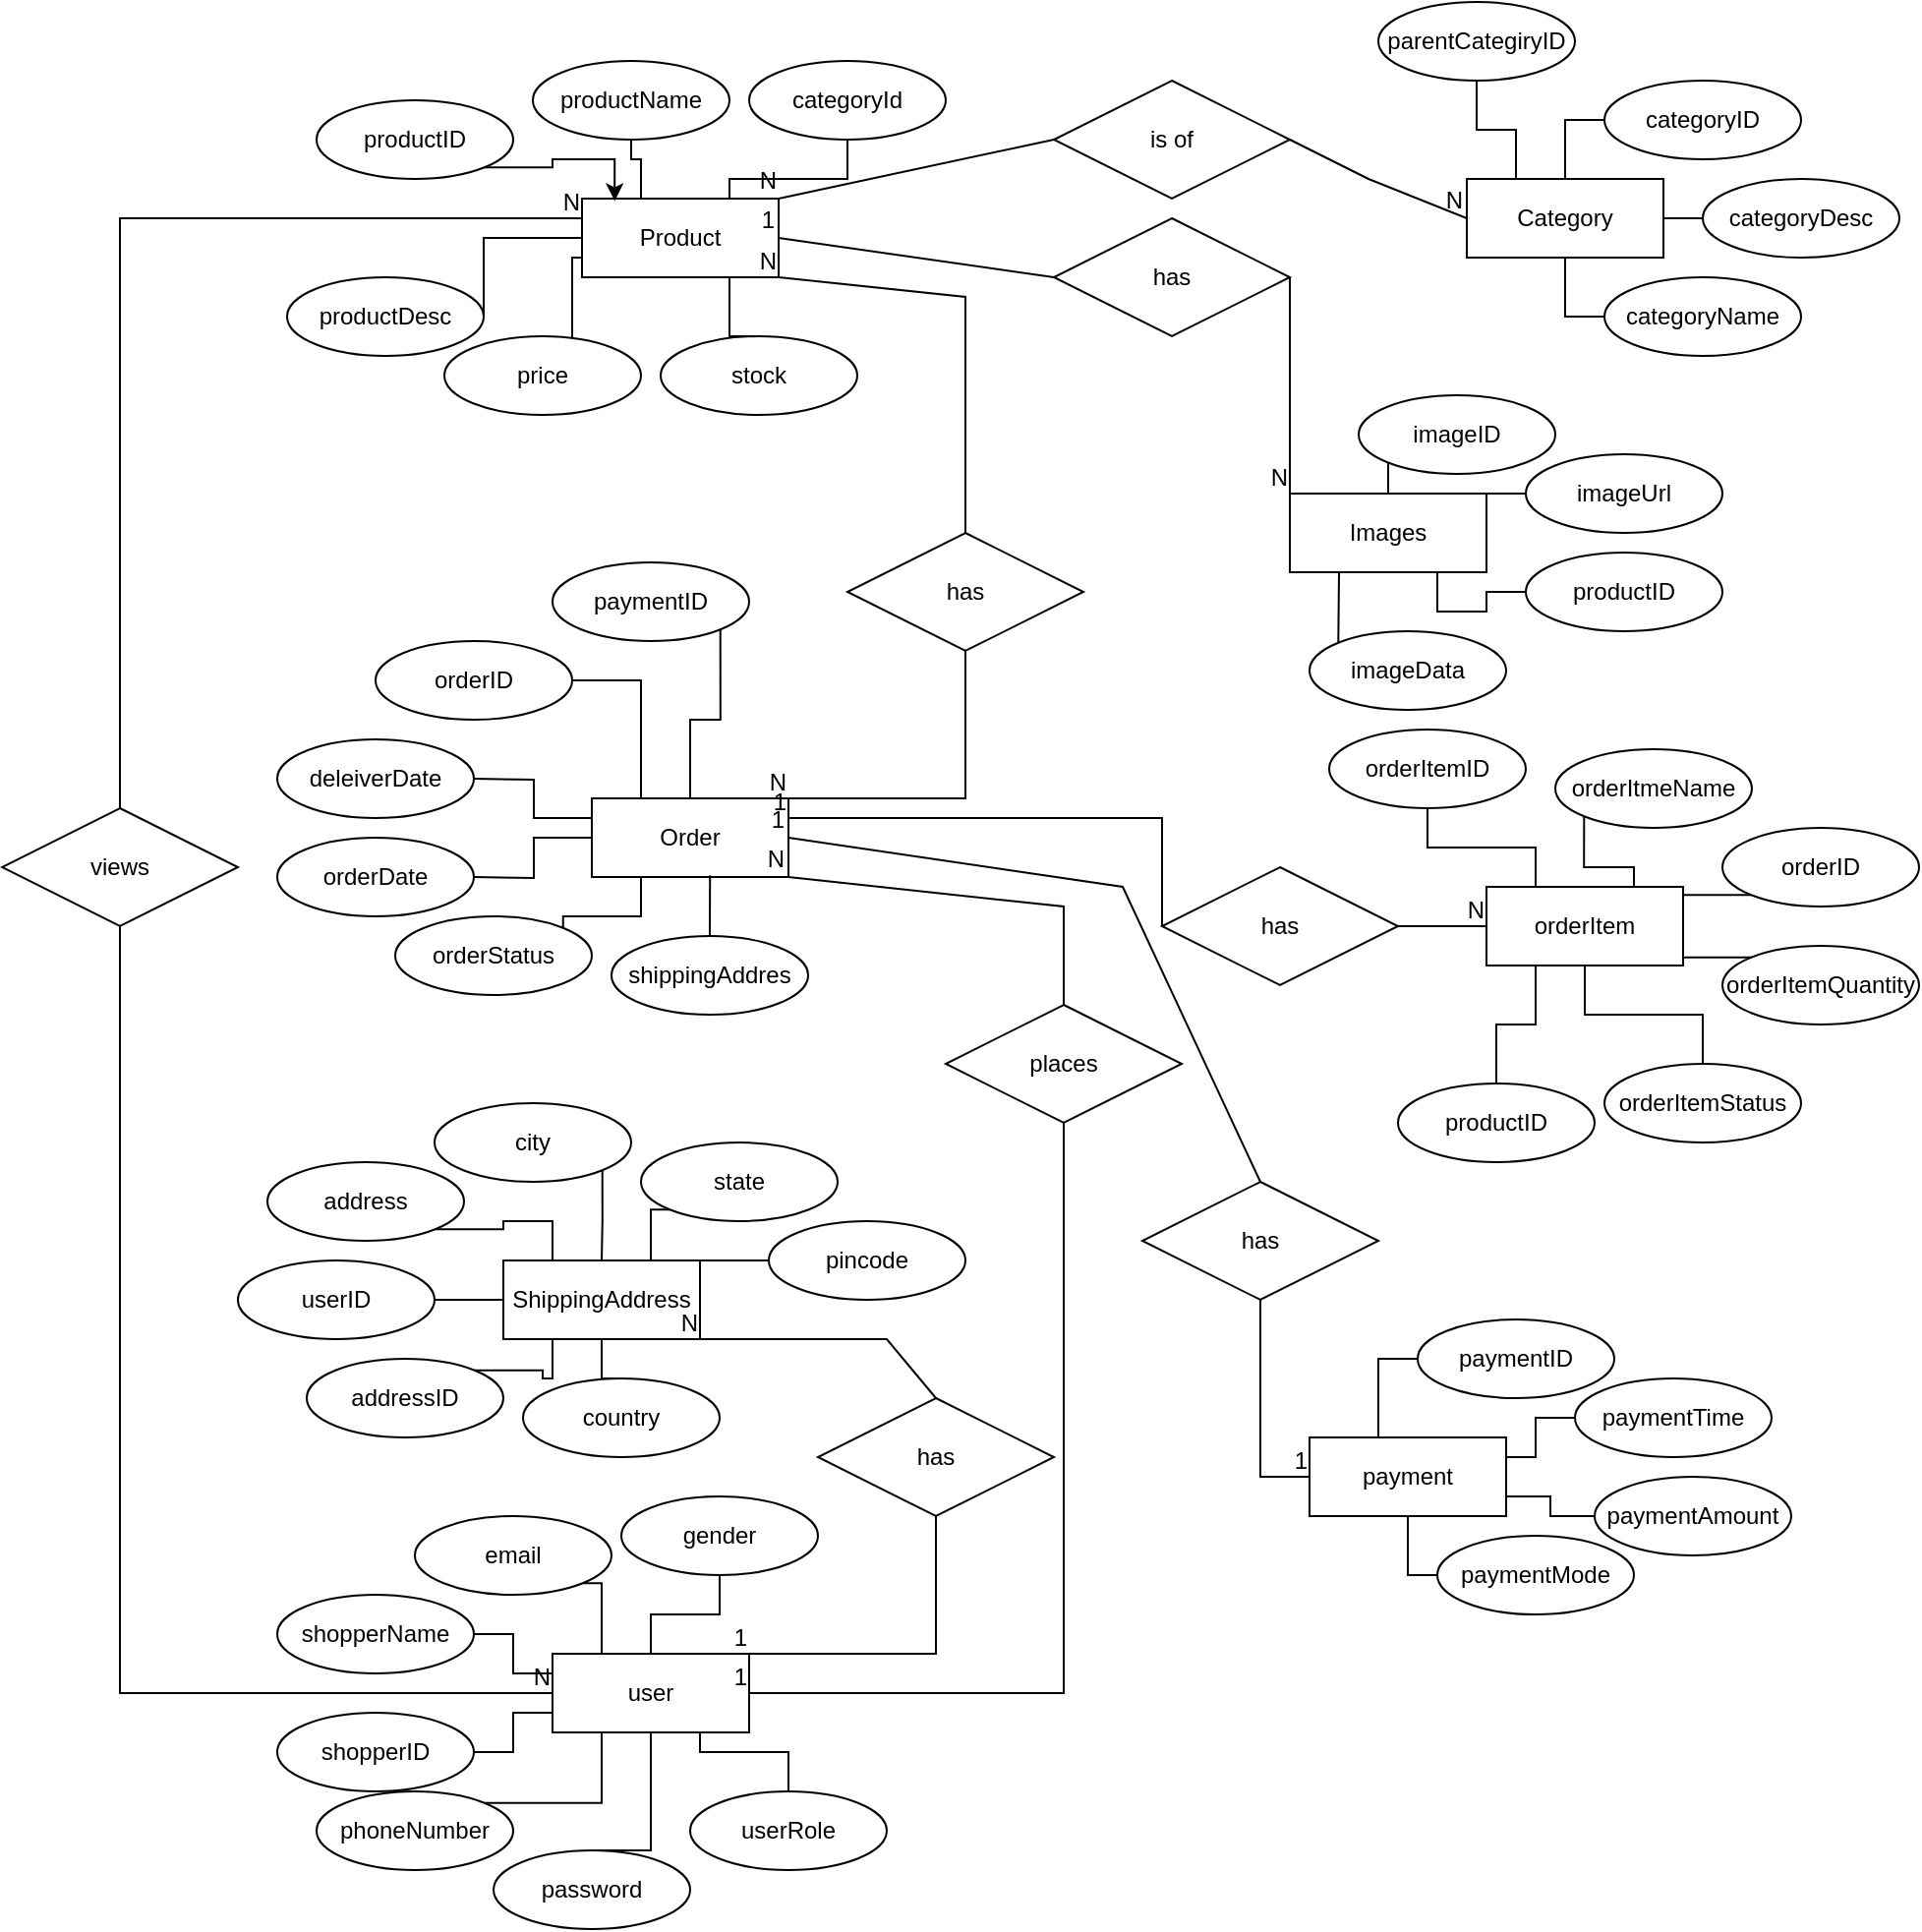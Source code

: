 <mxfile version="26.1.2">
  <diagram name="Page-1" id="RMpTuGC166T-98APkbjS">
    <mxGraphModel dx="2357" dy="873" grid="1" gridSize="10" guides="1" tooltips="1" connect="1" arrows="1" fold="1" page="1" pageScale="1" pageWidth="850" pageHeight="1100" math="0" shadow="0">
      <root>
        <mxCell id="0" />
        <mxCell id="1" parent="0" />
        <mxCell id="BLw7UrRm_ujUXIKyPQ4O-177" style="edgeStyle=orthogonalEdgeStyle;rounded=0;orthogonalLoop=1;jettySize=auto;html=1;exitX=1;exitY=0.5;exitDx=0;exitDy=0;entryX=0;entryY=0.25;entryDx=0;entryDy=0;endArrow=none;startFill=0;" parent="1" source="BLw7UrRm_ujUXIKyPQ4O-81" target="BLw7UrRm_ujUXIKyPQ4O-125" edge="1">
          <mxGeometry relative="1" as="geometry" />
        </mxCell>
        <mxCell id="BLw7UrRm_ujUXIKyPQ4O-81" value="shopperName" style="ellipse;whiteSpace=wrap;html=1;align=center;flipH=1;" parent="1" vertex="1">
          <mxGeometry x="10" y="850" width="100" height="40" as="geometry" />
        </mxCell>
        <mxCell id="BLw7UrRm_ujUXIKyPQ4O-12" value="Product" style="whiteSpace=wrap;html=1;align=center;" parent="1" vertex="1">
          <mxGeometry x="165" y="140" width="100" height="40" as="geometry" />
        </mxCell>
        <mxCell id="BLw7UrRm_ujUXIKyPQ4O-13" value="productID" style="ellipse;whiteSpace=wrap;html=1;align=center;" parent="1" vertex="1">
          <mxGeometry x="30" y="90" width="100" height="40" as="geometry" />
        </mxCell>
        <mxCell id="BLw7UrRm_ujUXIKyPQ4O-16" style="edgeStyle=orthogonalEdgeStyle;rounded=0;orthogonalLoop=1;jettySize=auto;html=1;exitX=0.5;exitY=1;exitDx=0;exitDy=0;entryX=0.5;entryY=0;entryDx=0;entryDy=0;startArrow=none;startFill=0;endArrow=none;" parent="1" source="BLw7UrRm_ujUXIKyPQ4O-15" target="BLw7UrRm_ujUXIKyPQ4O-12" edge="1">
          <mxGeometry relative="1" as="geometry">
            <Array as="points">
              <mxPoint x="195" y="120" />
              <mxPoint x="195" y="140" />
            </Array>
          </mxGeometry>
        </mxCell>
        <mxCell id="BLw7UrRm_ujUXIKyPQ4O-15" value="productName" style="ellipse;whiteSpace=wrap;html=1;align=center;" parent="1" vertex="1">
          <mxGeometry x="140" y="70" width="100" height="40" as="geometry" />
        </mxCell>
        <mxCell id="BLw7UrRm_ujUXIKyPQ4O-33" style="edgeStyle=orthogonalEdgeStyle;rounded=0;orthogonalLoop=1;jettySize=auto;html=1;exitX=1;exitY=0.5;exitDx=0;exitDy=0;entryX=0;entryY=0.5;entryDx=0;entryDy=0;endArrow=none;startFill=0;" parent="1" source="BLw7UrRm_ujUXIKyPQ4O-17" target="BLw7UrRm_ujUXIKyPQ4O-12" edge="1">
          <mxGeometry relative="1" as="geometry">
            <Array as="points">
              <mxPoint x="115" y="160" />
            </Array>
          </mxGeometry>
        </mxCell>
        <mxCell id="BLw7UrRm_ujUXIKyPQ4O-17" value="productDesc" style="ellipse;whiteSpace=wrap;html=1;align=center;" parent="1" vertex="1">
          <mxGeometry x="15" y="180" width="100" height="40" as="geometry" />
        </mxCell>
        <mxCell id="BLw7UrRm_ujUXIKyPQ4O-64" style="edgeStyle=orthogonalEdgeStyle;rounded=0;orthogonalLoop=1;jettySize=auto;html=1;exitX=0.5;exitY=0;exitDx=0;exitDy=0;entryX=0.75;entryY=1;entryDx=0;entryDy=0;endArrow=none;startFill=0;" parent="1" source="BLw7UrRm_ujUXIKyPQ4O-18" target="BLw7UrRm_ujUXIKyPQ4O-12" edge="1">
          <mxGeometry relative="1" as="geometry">
            <Array as="points">
              <mxPoint x="240" y="210" />
            </Array>
          </mxGeometry>
        </mxCell>
        <mxCell id="BLw7UrRm_ujUXIKyPQ4O-18" value="stock" style="ellipse;whiteSpace=wrap;html=1;align=center;" parent="1" vertex="1">
          <mxGeometry x="205" y="210" width="100" height="40" as="geometry" />
        </mxCell>
        <mxCell id="BLw7UrRm_ujUXIKyPQ4O-23" style="edgeStyle=orthogonalEdgeStyle;rounded=0;orthogonalLoop=1;jettySize=auto;html=1;exitX=1;exitY=0;exitDx=0;exitDy=0;entryX=0;entryY=0.75;entryDx=0;entryDy=0;endArrow=none;startFill=0;" parent="1" source="BLw7UrRm_ujUXIKyPQ4O-19" target="BLw7UrRm_ujUXIKyPQ4O-12" edge="1">
          <mxGeometry relative="1" as="geometry">
            <mxPoint x="160" y="220" as="sourcePoint" />
            <mxPoint x="445" y="180" as="targetPoint" />
            <Array as="points">
              <mxPoint x="160" y="170" />
            </Array>
          </mxGeometry>
        </mxCell>
        <mxCell id="BLw7UrRm_ujUXIKyPQ4O-19" value="price" style="ellipse;whiteSpace=wrap;html=1;align=center;" parent="1" vertex="1">
          <mxGeometry x="95" y="210" width="100" height="40" as="geometry" />
        </mxCell>
        <mxCell id="BLw7UrRm_ujUXIKyPQ4O-65" style="edgeStyle=orthogonalEdgeStyle;rounded=0;orthogonalLoop=1;jettySize=auto;html=1;exitX=0.5;exitY=1;exitDx=0;exitDy=0;entryX=0.75;entryY=0;entryDx=0;entryDy=0;endArrow=none;startFill=0;" parent="1" source="BLw7UrRm_ujUXIKyPQ4O-21" target="BLw7UrRm_ujUXIKyPQ4O-12" edge="1">
          <mxGeometry relative="1" as="geometry" />
        </mxCell>
        <mxCell id="BLw7UrRm_ujUXIKyPQ4O-21" value="categoryId" style="ellipse;whiteSpace=wrap;html=1;align=center;" parent="1" vertex="1">
          <mxGeometry x="250" y="70" width="100" height="40" as="geometry" />
        </mxCell>
        <mxCell id="BLw7UrRm_ujUXIKyPQ4O-67" style="edgeStyle=orthogonalEdgeStyle;rounded=0;orthogonalLoop=1;jettySize=auto;html=1;exitX=0;exitY=0.5;exitDx=0;exitDy=0;entryX=0.5;entryY=0;entryDx=0;entryDy=0;endArrow=none;startFill=0;" parent="1" source="BLw7UrRm_ujUXIKyPQ4O-37" target="BLw7UrRm_ujUXIKyPQ4O-38" edge="1">
          <mxGeometry relative="1" as="geometry" />
        </mxCell>
        <mxCell id="BLw7UrRm_ujUXIKyPQ4O-37" value="categoryID" style="ellipse;whiteSpace=wrap;html=1;align=center;" parent="1" vertex="1">
          <mxGeometry x="685" y="80" width="100" height="40" as="geometry" />
        </mxCell>
        <mxCell id="BLw7UrRm_ujUXIKyPQ4O-38" value="Category" style="whiteSpace=wrap;html=1;align=center;" parent="1" vertex="1">
          <mxGeometry x="615" y="130" width="100" height="40" as="geometry" />
        </mxCell>
        <mxCell id="BLw7UrRm_ujUXIKyPQ4O-68" style="edgeStyle=orthogonalEdgeStyle;rounded=0;orthogonalLoop=1;jettySize=auto;html=1;exitX=0;exitY=0.5;exitDx=0;exitDy=0;entryX=0.5;entryY=1;entryDx=0;entryDy=0;endArrow=none;startFill=0;" parent="1" source="BLw7UrRm_ujUXIKyPQ4O-40" target="BLw7UrRm_ujUXIKyPQ4O-38" edge="1">
          <mxGeometry relative="1" as="geometry" />
        </mxCell>
        <mxCell id="BLw7UrRm_ujUXIKyPQ4O-40" value="categoryName" style="ellipse;whiteSpace=wrap;html=1;align=center;" parent="1" vertex="1">
          <mxGeometry x="685" y="180" width="100" height="40" as="geometry" />
        </mxCell>
        <mxCell id="BLw7UrRm_ujUXIKyPQ4O-45" value="" style="edgeStyle=orthogonalEdgeStyle;rounded=0;orthogonalLoop=1;jettySize=auto;html=1;endArrow=none;startFill=0;startArrow=none;" parent="1" source="BLw7UrRm_ujUXIKyPQ4O-41" target="BLw7UrRm_ujUXIKyPQ4O-38" edge="1">
          <mxGeometry relative="1" as="geometry">
            <Array as="points">
              <mxPoint x="735" y="150" />
              <mxPoint x="735" y="150" />
            </Array>
          </mxGeometry>
        </mxCell>
        <mxCell id="BLw7UrRm_ujUXIKyPQ4O-41" value="categoryDesc" style="ellipse;whiteSpace=wrap;html=1;align=center;" parent="1" vertex="1">
          <mxGeometry x="735" y="130" width="100" height="40" as="geometry" />
        </mxCell>
        <mxCell id="BLw7UrRm_ujUXIKyPQ4O-46" value="Images" style="whiteSpace=wrap;html=1;align=center;" parent="1" vertex="1">
          <mxGeometry x="525" y="290" width="100" height="40" as="geometry" />
        </mxCell>
        <mxCell id="BLw7UrRm_ujUXIKyPQ4O-69" style="edgeStyle=orthogonalEdgeStyle;rounded=0;orthogonalLoop=1;jettySize=auto;html=1;exitX=0;exitY=0.5;exitDx=0;exitDy=0;entryX=0.5;entryY=0;entryDx=0;entryDy=0;endArrow=none;startFill=0;" parent="1" source="BLw7UrRm_ujUXIKyPQ4O-47" target="BLw7UrRm_ujUXIKyPQ4O-46" edge="1">
          <mxGeometry relative="1" as="geometry" />
        </mxCell>
        <mxCell id="BLw7UrRm_ujUXIKyPQ4O-47" value="imageID" style="ellipse;whiteSpace=wrap;html=1;align=center;" parent="1" vertex="1">
          <mxGeometry x="560" y="240" width="100" height="40" as="geometry" />
        </mxCell>
        <mxCell id="BLw7UrRm_ujUXIKyPQ4O-228" style="edgeStyle=orthogonalEdgeStyle;rounded=0;orthogonalLoop=1;jettySize=auto;html=1;exitX=0;exitY=0.5;exitDx=0;exitDy=0;entryX=0.75;entryY=1;entryDx=0;entryDy=0;endArrow=none;startFill=0;" parent="1" source="BLw7UrRm_ujUXIKyPQ4O-48" target="BLw7UrRm_ujUXIKyPQ4O-46" edge="1">
          <mxGeometry relative="1" as="geometry" />
        </mxCell>
        <mxCell id="BLw7UrRm_ujUXIKyPQ4O-48" value="productID" style="ellipse;whiteSpace=wrap;html=1;align=center;" parent="1" vertex="1">
          <mxGeometry x="645" y="320" width="100" height="40" as="geometry" />
        </mxCell>
        <mxCell id="BLw7UrRm_ujUXIKyPQ4O-71" style="edgeStyle=orthogonalEdgeStyle;rounded=0;orthogonalLoop=1;jettySize=auto;html=1;exitX=0;exitY=0.5;exitDx=0;exitDy=0;entryX=1;entryY=0.5;entryDx=0;entryDy=0;endArrow=none;startFill=0;" parent="1" source="BLw7UrRm_ujUXIKyPQ4O-49" target="BLw7UrRm_ujUXIKyPQ4O-46" edge="1">
          <mxGeometry relative="1" as="geometry" />
        </mxCell>
        <mxCell id="BLw7UrRm_ujUXIKyPQ4O-49" value="imageUrl" style="ellipse;whiteSpace=wrap;html=1;align=center;" parent="1" vertex="1">
          <mxGeometry x="645" y="270" width="100" height="40" as="geometry" />
        </mxCell>
        <mxCell id="BLw7UrRm_ujUXIKyPQ4O-50" value="Order" style="whiteSpace=wrap;html=1;align=center;" parent="1" vertex="1">
          <mxGeometry x="170" y="445" width="100" height="40" as="geometry" />
        </mxCell>
        <mxCell id="BLw7UrRm_ujUXIKyPQ4O-216" style="edgeStyle=orthogonalEdgeStyle;rounded=0;orthogonalLoop=1;jettySize=auto;html=1;exitX=1;exitY=0.5;exitDx=0;exitDy=0;entryX=0.25;entryY=0;entryDx=0;entryDy=0;endArrow=none;startFill=0;" parent="1" source="BLw7UrRm_ujUXIKyPQ4O-51" target="BLw7UrRm_ujUXIKyPQ4O-50" edge="1">
          <mxGeometry relative="1" as="geometry" />
        </mxCell>
        <mxCell id="BLw7UrRm_ujUXIKyPQ4O-51" value="orderID" style="ellipse;whiteSpace=wrap;html=1;align=center;" parent="1" vertex="1">
          <mxGeometry x="60" y="365" width="100" height="40" as="geometry" />
        </mxCell>
        <mxCell id="BLw7UrRm_ujUXIKyPQ4O-213" style="edgeStyle=orthogonalEdgeStyle;rounded=0;orthogonalLoop=1;jettySize=auto;html=1;exitX=0.5;exitY=0;exitDx=0;exitDy=0;entryX=0.25;entryY=1;entryDx=0;entryDy=0;endArrow=none;startFill=0;" parent="1" source="BLw7UrRm_ujUXIKyPQ4O-52" target="BLw7UrRm_ujUXIKyPQ4O-189" edge="1">
          <mxGeometry relative="1" as="geometry" />
        </mxCell>
        <mxCell id="BLw7UrRm_ujUXIKyPQ4O-52" value="productID" style="ellipse;whiteSpace=wrap;html=1;align=center;" parent="1" vertex="1">
          <mxGeometry x="580" y="590" width="100" height="40" as="geometry" />
        </mxCell>
        <mxCell id="BLw7UrRm_ujUXIKyPQ4O-62" style="edgeStyle=orthogonalEdgeStyle;rounded=0;orthogonalLoop=1;jettySize=auto;html=1;exitX=1;exitY=0;exitDx=0;exitDy=0;entryX=0.25;entryY=1;entryDx=0;entryDy=0;endArrow=none;startFill=0;" parent="1" source="BLw7UrRm_ujUXIKyPQ4O-53" target="BLw7UrRm_ujUXIKyPQ4O-50" edge="1">
          <mxGeometry relative="1" as="geometry">
            <Array as="points">
              <mxPoint x="155" y="505" />
              <mxPoint x="195" y="505" />
            </Array>
          </mxGeometry>
        </mxCell>
        <mxCell id="BLw7UrRm_ujUXIKyPQ4O-53" value="orderStatus" style="ellipse;whiteSpace=wrap;html=1;align=center;" parent="1" vertex="1">
          <mxGeometry x="70" y="505" width="100" height="40" as="geometry" />
        </mxCell>
        <mxCell id="BLw7UrRm_ujUXIKyPQ4O-60" style="edgeStyle=orthogonalEdgeStyle;rounded=0;orthogonalLoop=1;jettySize=auto;html=1;exitX=1;exitY=0.5;exitDx=0;exitDy=0;entryX=0;entryY=0.5;entryDx=0;entryDy=0;endArrow=none;startFill=0;" parent="1" target="BLw7UrRm_ujUXIKyPQ4O-50" edge="1">
          <mxGeometry relative="1" as="geometry">
            <mxPoint x="110" y="485" as="sourcePoint" />
          </mxGeometry>
        </mxCell>
        <mxCell id="BLw7UrRm_ujUXIKyPQ4O-55" value="orderDate" style="ellipse;whiteSpace=wrap;html=1;align=center;" parent="1" vertex="1">
          <mxGeometry x="10" y="465" width="100" height="40" as="geometry" />
        </mxCell>
        <mxCell id="BLw7UrRm_ujUXIKyPQ4O-59" style="edgeStyle=orthogonalEdgeStyle;rounded=0;orthogonalLoop=1;jettySize=auto;html=1;exitX=1;exitY=0.5;exitDx=0;exitDy=0;entryX=0;entryY=0.25;entryDx=0;entryDy=0;endArrow=none;startFill=0;" parent="1" target="BLw7UrRm_ujUXIKyPQ4O-50" edge="1">
          <mxGeometry relative="1" as="geometry">
            <mxPoint x="110" y="435" as="sourcePoint" />
          </mxGeometry>
        </mxCell>
        <mxCell id="BLw7UrRm_ujUXIKyPQ4O-56" value="deleiverDate" style="ellipse;whiteSpace=wrap;html=1;align=center;" parent="1" vertex="1">
          <mxGeometry x="10" y="415" width="100" height="40" as="geometry" />
        </mxCell>
        <mxCell id="BLw7UrRm_ujUXIKyPQ4O-72" value="ShippingAddress" style="whiteSpace=wrap;html=1;align=center;" parent="1" vertex="1">
          <mxGeometry x="125" y="680" width="100" height="40" as="geometry" />
        </mxCell>
        <mxCell id="BLw7UrRm_ujUXIKyPQ4O-254" style="edgeStyle=orthogonalEdgeStyle;rounded=0;orthogonalLoop=1;jettySize=auto;html=1;exitX=1;exitY=0;exitDx=0;exitDy=0;entryX=0.25;entryY=1;entryDx=0;entryDy=0;endArrow=none;startFill=0;" parent="1" source="BLw7UrRm_ujUXIKyPQ4O-73" target="BLw7UrRm_ujUXIKyPQ4O-72" edge="1">
          <mxGeometry relative="1" as="geometry">
            <Array as="points">
              <mxPoint x="145" y="736" />
              <mxPoint x="145" y="740" />
              <mxPoint x="150" y="740" />
            </Array>
          </mxGeometry>
        </mxCell>
        <mxCell id="BLw7UrRm_ujUXIKyPQ4O-73" value="addressID" style="ellipse;whiteSpace=wrap;html=1;align=center;" parent="1" vertex="1">
          <mxGeometry x="25" y="730" width="100" height="40" as="geometry" />
        </mxCell>
        <mxCell id="BLw7UrRm_ujUXIKyPQ4O-186" style="edgeStyle=orthogonalEdgeStyle;rounded=0;orthogonalLoop=1;jettySize=auto;html=1;exitX=1;exitY=0.5;exitDx=0;exitDy=0;entryX=0;entryY=0.5;entryDx=0;entryDy=0;endArrow=none;startFill=0;" parent="1" source="BLw7UrRm_ujUXIKyPQ4O-74" target="BLw7UrRm_ujUXIKyPQ4O-72" edge="1">
          <mxGeometry relative="1" as="geometry" />
        </mxCell>
        <mxCell id="BLw7UrRm_ujUXIKyPQ4O-74" value="userID" style="ellipse;whiteSpace=wrap;html=1;align=center;" parent="1" vertex="1">
          <mxGeometry x="-10" y="680" width="100" height="40" as="geometry" />
        </mxCell>
        <mxCell id="BLw7UrRm_ujUXIKyPQ4O-253" style="edgeStyle=orthogonalEdgeStyle;rounded=0;orthogonalLoop=1;jettySize=auto;html=1;exitX=1;exitY=1;exitDx=0;exitDy=0;entryX=0.25;entryY=0;entryDx=0;entryDy=0;endArrow=none;startFill=0;" parent="1" source="BLw7UrRm_ujUXIKyPQ4O-76" target="BLw7UrRm_ujUXIKyPQ4O-72" edge="1">
          <mxGeometry relative="1" as="geometry" />
        </mxCell>
        <mxCell id="BLw7UrRm_ujUXIKyPQ4O-76" value="address" style="ellipse;whiteSpace=wrap;html=1;align=center;" parent="1" vertex="1">
          <mxGeometry x="5" y="630" width="100" height="40" as="geometry" />
        </mxCell>
        <mxCell id="BLw7UrRm_ujUXIKyPQ4O-175" style="edgeStyle=orthogonalEdgeStyle;rounded=0;orthogonalLoop=1;jettySize=auto;html=1;exitX=1;exitY=0.5;exitDx=0;exitDy=0;entryX=0;entryY=0.75;entryDx=0;entryDy=0;endArrow=none;startFill=0;" parent="1" source="BLw7UrRm_ujUXIKyPQ4O-80" target="BLw7UrRm_ujUXIKyPQ4O-125" edge="1">
          <mxGeometry relative="1" as="geometry" />
        </mxCell>
        <mxCell id="BLw7UrRm_ujUXIKyPQ4O-80" value="shopperID" style="ellipse;whiteSpace=wrap;html=1;align=center;flipH=1;" parent="1" vertex="1">
          <mxGeometry x="10" y="910" width="100" height="40" as="geometry" />
        </mxCell>
        <mxCell id="BLw7UrRm_ujUXIKyPQ4O-173" style="edgeStyle=orthogonalEdgeStyle;rounded=0;orthogonalLoop=1;jettySize=auto;html=1;exitX=1;exitY=1;exitDx=0;exitDy=0;entryX=0.25;entryY=0;entryDx=0;entryDy=0;endArrow=none;startFill=0;" parent="1" source="BLw7UrRm_ujUXIKyPQ4O-82" target="BLw7UrRm_ujUXIKyPQ4O-125" edge="1">
          <mxGeometry relative="1" as="geometry" />
        </mxCell>
        <mxCell id="BLw7UrRm_ujUXIKyPQ4O-82" value="email" style="ellipse;whiteSpace=wrap;html=1;align=center;flipH=1;" parent="1" vertex="1">
          <mxGeometry x="80" y="810" width="100" height="40" as="geometry" />
        </mxCell>
        <mxCell id="BLw7UrRm_ujUXIKyPQ4O-178" style="edgeStyle=orthogonalEdgeStyle;rounded=0;orthogonalLoop=1;jettySize=auto;html=1;exitX=1;exitY=0;exitDx=0;exitDy=0;entryX=0.25;entryY=1;entryDx=0;entryDy=0;endArrow=none;startFill=0;" parent="1" source="BLw7UrRm_ujUXIKyPQ4O-83" target="BLw7UrRm_ujUXIKyPQ4O-125" edge="1">
          <mxGeometry relative="1" as="geometry" />
        </mxCell>
        <mxCell id="BLw7UrRm_ujUXIKyPQ4O-83" value="phoneNumber" style="ellipse;whiteSpace=wrap;html=1;align=center;flipH=1;" parent="1" vertex="1">
          <mxGeometry x="30" y="950" width="100" height="40" as="geometry" />
        </mxCell>
        <mxCell id="BLw7UrRm_ujUXIKyPQ4O-174" style="edgeStyle=orthogonalEdgeStyle;rounded=0;orthogonalLoop=1;jettySize=auto;html=1;exitX=0.5;exitY=0;exitDx=0;exitDy=0;entryX=0.5;entryY=1;entryDx=0;entryDy=0;endArrow=none;startFill=0;" parent="1" source="BLw7UrRm_ujUXIKyPQ4O-84" target="BLw7UrRm_ujUXIKyPQ4O-125" edge="1">
          <mxGeometry relative="1" as="geometry">
            <Array as="points">
              <mxPoint x="200" y="980" />
            </Array>
          </mxGeometry>
        </mxCell>
        <mxCell id="BLw7UrRm_ujUXIKyPQ4O-84" value="password" style="ellipse;whiteSpace=wrap;html=1;align=center;flipH=1;" parent="1" vertex="1">
          <mxGeometry x="120" y="980" width="100" height="40" as="geometry" />
        </mxCell>
        <mxCell id="BLw7UrRm_ujUXIKyPQ4O-172" style="edgeStyle=orthogonalEdgeStyle;rounded=0;orthogonalLoop=1;jettySize=auto;html=1;exitX=0.5;exitY=1;exitDx=0;exitDy=0;entryX=0.5;entryY=0;entryDx=0;entryDy=0;endArrow=none;startFill=0;" parent="1" source="BLw7UrRm_ujUXIKyPQ4O-85" target="BLw7UrRm_ujUXIKyPQ4O-125" edge="1">
          <mxGeometry relative="1" as="geometry" />
        </mxCell>
        <mxCell id="BLw7UrRm_ujUXIKyPQ4O-85" value="gender" style="ellipse;whiteSpace=wrap;html=1;align=center;flipH=1;" parent="1" vertex="1">
          <mxGeometry x="185" y="800" width="100" height="40" as="geometry" />
        </mxCell>
        <mxCell id="BLw7UrRm_ujUXIKyPQ4O-105" value="is of" style="shape=rhombus;perimeter=rhombusPerimeter;whiteSpace=wrap;html=1;align=center;" parent="1" vertex="1">
          <mxGeometry x="405" y="80" width="120" height="60" as="geometry" />
        </mxCell>
        <mxCell id="BLw7UrRm_ujUXIKyPQ4O-109" value="" style="endArrow=none;html=1;rounded=0;exitX=1;exitY=0.5;exitDx=0;exitDy=0;entryX=0;entryY=0.5;entryDx=0;entryDy=0;" parent="1" source="BLw7UrRm_ujUXIKyPQ4O-105" target="BLw7UrRm_ujUXIKyPQ4O-38" edge="1">
          <mxGeometry relative="1" as="geometry">
            <mxPoint x="405" y="190" as="sourcePoint" />
            <mxPoint x="565" y="190" as="targetPoint" />
            <Array as="points">
              <mxPoint x="565" y="130" />
            </Array>
          </mxGeometry>
        </mxCell>
        <mxCell id="BLw7UrRm_ujUXIKyPQ4O-110" value="N" style="resizable=0;html=1;whiteSpace=wrap;align=right;verticalAlign=bottom;" parent="BLw7UrRm_ujUXIKyPQ4O-109" connectable="0" vertex="1">
          <mxGeometry x="1" relative="1" as="geometry" />
        </mxCell>
        <mxCell id="BLw7UrRm_ujUXIKyPQ4O-115" value="" style="endArrow=none;html=1;rounded=0;exitX=0;exitY=0.5;exitDx=0;exitDy=0;entryX=1;entryY=0;entryDx=0;entryDy=0;" parent="1" source="BLw7UrRm_ujUXIKyPQ4O-105" target="BLw7UrRm_ujUXIKyPQ4O-12" edge="1">
          <mxGeometry relative="1" as="geometry">
            <mxPoint x="405" y="190" as="sourcePoint" />
            <mxPoint x="415" y="220" as="targetPoint" />
          </mxGeometry>
        </mxCell>
        <mxCell id="BLw7UrRm_ujUXIKyPQ4O-116" value="N" style="resizable=0;html=1;whiteSpace=wrap;align=right;verticalAlign=bottom;" parent="BLw7UrRm_ujUXIKyPQ4O-115" connectable="0" vertex="1">
          <mxGeometry x="1" relative="1" as="geometry" />
        </mxCell>
        <mxCell id="BLw7UrRm_ujUXIKyPQ4O-118" value="has" style="shape=rhombus;perimeter=rhombusPerimeter;whiteSpace=wrap;html=1;align=center;" parent="1" vertex="1">
          <mxGeometry x="405" y="150" width="120" height="60" as="geometry" />
        </mxCell>
        <mxCell id="BLw7UrRm_ujUXIKyPQ4O-119" value="" style="endArrow=none;html=1;rounded=0;entryX=0;entryY=0;entryDx=0;entryDy=0;exitX=1;exitY=0.5;exitDx=0;exitDy=0;" parent="1" source="BLw7UrRm_ujUXIKyPQ4O-118" target="BLw7UrRm_ujUXIKyPQ4O-46" edge="1">
          <mxGeometry relative="1" as="geometry">
            <mxPoint x="345" y="280" as="sourcePoint" />
            <mxPoint x="505" y="280" as="targetPoint" />
          </mxGeometry>
        </mxCell>
        <mxCell id="BLw7UrRm_ujUXIKyPQ4O-120" value="N" style="resizable=0;html=1;whiteSpace=wrap;align=right;verticalAlign=bottom;" parent="BLw7UrRm_ujUXIKyPQ4O-119" connectable="0" vertex="1">
          <mxGeometry x="1" relative="1" as="geometry" />
        </mxCell>
        <mxCell id="BLw7UrRm_ujUXIKyPQ4O-121" value="" style="endArrow=none;html=1;rounded=0;exitX=0;exitY=0.5;exitDx=0;exitDy=0;entryX=1;entryY=0.5;entryDx=0;entryDy=0;" parent="1" source="BLw7UrRm_ujUXIKyPQ4O-118" target="BLw7UrRm_ujUXIKyPQ4O-12" edge="1">
          <mxGeometry relative="1" as="geometry">
            <mxPoint x="345" y="280" as="sourcePoint" />
            <mxPoint x="335" y="310" as="targetPoint" />
          </mxGeometry>
        </mxCell>
        <mxCell id="BLw7UrRm_ujUXIKyPQ4O-122" value="1" style="resizable=0;html=1;whiteSpace=wrap;align=right;verticalAlign=bottom;" parent="BLw7UrRm_ujUXIKyPQ4O-121" connectable="0" vertex="1">
          <mxGeometry x="1" relative="1" as="geometry" />
        </mxCell>
        <mxCell id="BLw7UrRm_ujUXIKyPQ4O-125" value="user" style="whiteSpace=wrap;html=1;align=center;" parent="1" vertex="1">
          <mxGeometry x="150" y="880" width="100" height="40" as="geometry" />
        </mxCell>
        <mxCell id="BLw7UrRm_ujUXIKyPQ4O-134" value="places" style="shape=rhombus;perimeter=rhombusPerimeter;whiteSpace=wrap;html=1;align=center;" parent="1" vertex="1">
          <mxGeometry x="350" y="550" width="120" height="60" as="geometry" />
        </mxCell>
        <mxCell id="BLw7UrRm_ujUXIKyPQ4O-139" value="" style="endArrow=none;html=1;rounded=0;entryX=1;entryY=1;entryDx=0;entryDy=0;exitX=0.5;exitY=0;exitDx=0;exitDy=0;" parent="1" source="BLw7UrRm_ujUXIKyPQ4O-134" target="BLw7UrRm_ujUXIKyPQ4O-50" edge="1">
          <mxGeometry relative="1" as="geometry">
            <mxPoint x="345" y="500" as="sourcePoint" />
            <mxPoint x="505" y="500" as="targetPoint" />
            <Array as="points">
              <mxPoint x="410" y="500" />
            </Array>
          </mxGeometry>
        </mxCell>
        <mxCell id="BLw7UrRm_ujUXIKyPQ4O-140" value="N" style="resizable=0;html=1;whiteSpace=wrap;align=right;verticalAlign=bottom;" parent="BLw7UrRm_ujUXIKyPQ4O-139" connectable="0" vertex="1">
          <mxGeometry x="1" relative="1" as="geometry" />
        </mxCell>
        <mxCell id="BLw7UrRm_ujUXIKyPQ4O-144" value="has" style="shape=rhombus;perimeter=rhombusPerimeter;whiteSpace=wrap;html=1;align=center;" parent="1" vertex="1">
          <mxGeometry x="300" y="310" width="120" height="60" as="geometry" />
        </mxCell>
        <mxCell id="BLw7UrRm_ujUXIKyPQ4O-145" value="" style="endArrow=none;html=1;rounded=0;entryX=1;entryY=0;entryDx=0;entryDy=0;exitX=0.5;exitY=1;exitDx=0;exitDy=0;" parent="1" source="BLw7UrRm_ujUXIKyPQ4O-144" target="BLw7UrRm_ujUXIKyPQ4O-50" edge="1">
          <mxGeometry relative="1" as="geometry">
            <mxPoint x="345" y="430" as="sourcePoint" />
            <mxPoint x="505" y="430" as="targetPoint" />
            <Array as="points">
              <mxPoint x="360" y="445" />
            </Array>
          </mxGeometry>
        </mxCell>
        <mxCell id="BLw7UrRm_ujUXIKyPQ4O-146" value="N" style="resizable=0;html=1;whiteSpace=wrap;align=right;verticalAlign=bottom;" parent="BLw7UrRm_ujUXIKyPQ4O-145" connectable="0" vertex="1">
          <mxGeometry x="1" relative="1" as="geometry" />
        </mxCell>
        <mxCell id="BLw7UrRm_ujUXIKyPQ4O-147" value="" style="endArrow=none;html=1;rounded=0;entryX=1;entryY=1;entryDx=0;entryDy=0;exitX=0.5;exitY=0;exitDx=0;exitDy=0;" parent="1" source="BLw7UrRm_ujUXIKyPQ4O-144" target="BLw7UrRm_ujUXIKyPQ4O-12" edge="1">
          <mxGeometry relative="1" as="geometry">
            <mxPoint x="345" y="430" as="sourcePoint" />
            <mxPoint x="505" y="430" as="targetPoint" />
            <Array as="points">
              <mxPoint x="360" y="190" />
            </Array>
          </mxGeometry>
        </mxCell>
        <mxCell id="BLw7UrRm_ujUXIKyPQ4O-148" value="N" style="resizable=0;html=1;whiteSpace=wrap;align=right;verticalAlign=bottom;" parent="BLw7UrRm_ujUXIKyPQ4O-147" connectable="0" vertex="1">
          <mxGeometry x="1" relative="1" as="geometry" />
        </mxCell>
        <mxCell id="BLw7UrRm_ujUXIKyPQ4O-151" value="has" style="shape=rhombus;perimeter=rhombusPerimeter;whiteSpace=wrap;html=1;align=center;" parent="1" vertex="1">
          <mxGeometry x="285" y="750" width="120" height="60" as="geometry" />
        </mxCell>
        <mxCell id="BLw7UrRm_ujUXIKyPQ4O-180" value="" style="endArrow=none;html=1;rounded=0;entryX=1;entryY=0;entryDx=0;entryDy=0;exitX=0.5;exitY=1;exitDx=0;exitDy=0;" parent="1" source="BLw7UrRm_ujUXIKyPQ4O-151" target="BLw7UrRm_ujUXIKyPQ4O-125" edge="1">
          <mxGeometry relative="1" as="geometry">
            <mxPoint x="400" y="590" as="sourcePoint" />
            <mxPoint x="560" y="590" as="targetPoint" />
            <Array as="points">
              <mxPoint x="345" y="880" />
            </Array>
          </mxGeometry>
        </mxCell>
        <mxCell id="BLw7UrRm_ujUXIKyPQ4O-181" value="1" style="resizable=0;html=1;whiteSpace=wrap;align=right;verticalAlign=bottom;" parent="BLw7UrRm_ujUXIKyPQ4O-180" connectable="0" vertex="1">
          <mxGeometry x="1" relative="1" as="geometry" />
        </mxCell>
        <mxCell id="BLw7UrRm_ujUXIKyPQ4O-182" value="" style="endArrow=none;html=1;rounded=0;entryX=1;entryY=1;entryDx=0;entryDy=0;exitX=0.5;exitY=0;exitDx=0;exitDy=0;" parent="1" source="BLw7UrRm_ujUXIKyPQ4O-151" target="BLw7UrRm_ujUXIKyPQ4O-72" edge="1">
          <mxGeometry relative="1" as="geometry">
            <mxPoint x="320" y="740" as="sourcePoint" />
            <mxPoint x="535" y="580" as="targetPoint" />
            <Array as="points">
              <mxPoint x="320" y="720" />
            </Array>
          </mxGeometry>
        </mxCell>
        <mxCell id="BLw7UrRm_ujUXIKyPQ4O-183" value="N" style="resizable=0;html=1;whiteSpace=wrap;align=right;verticalAlign=bottom;" parent="BLw7UrRm_ujUXIKyPQ4O-182" connectable="0" vertex="1">
          <mxGeometry x="1" relative="1" as="geometry" />
        </mxCell>
        <mxCell id="BLw7UrRm_ujUXIKyPQ4O-187" value="" style="endArrow=none;html=1;rounded=0;entryX=1;entryY=0.5;entryDx=0;entryDy=0;exitX=0.5;exitY=1;exitDx=0;exitDy=0;" parent="1" source="BLw7UrRm_ujUXIKyPQ4O-134" target="BLw7UrRm_ujUXIKyPQ4O-125" edge="1">
          <mxGeometry relative="1" as="geometry">
            <mxPoint x="180" y="760" as="sourcePoint" />
            <mxPoint x="340" y="760" as="targetPoint" />
            <Array as="points">
              <mxPoint x="410" y="900" />
            </Array>
          </mxGeometry>
        </mxCell>
        <mxCell id="BLw7UrRm_ujUXIKyPQ4O-188" value="1" style="resizable=0;html=1;whiteSpace=wrap;align=right;verticalAlign=bottom;" parent="BLw7UrRm_ujUXIKyPQ4O-187" connectable="0" vertex="1">
          <mxGeometry x="1" relative="1" as="geometry" />
        </mxCell>
        <mxCell id="BLw7UrRm_ujUXIKyPQ4O-189" value="orderItem" style="whiteSpace=wrap;html=1;align=center;" parent="1" vertex="1">
          <mxGeometry x="625" y="490" width="100" height="40" as="geometry" />
        </mxCell>
        <mxCell id="BLw7UrRm_ujUXIKyPQ4O-203" style="edgeStyle=orthogonalEdgeStyle;rounded=0;orthogonalLoop=1;jettySize=auto;html=1;exitX=0.5;exitY=1;exitDx=0;exitDy=0;entryX=0.25;entryY=0;entryDx=0;entryDy=0;endArrow=none;startFill=0;" parent="1" source="BLw7UrRm_ujUXIKyPQ4O-190" target="BLw7UrRm_ujUXIKyPQ4O-189" edge="1">
          <mxGeometry relative="1" as="geometry" />
        </mxCell>
        <mxCell id="BLw7UrRm_ujUXIKyPQ4O-190" value="orderItemID" style="ellipse;whiteSpace=wrap;html=1;align=center;" parent="1" vertex="1">
          <mxGeometry x="545" y="410" width="100" height="40" as="geometry" />
        </mxCell>
        <mxCell id="BLw7UrRm_ujUXIKyPQ4O-212" style="edgeStyle=orthogonalEdgeStyle;rounded=0;orthogonalLoop=1;jettySize=auto;html=1;exitX=0.5;exitY=0;exitDx=0;exitDy=0;entryX=0.5;entryY=1;entryDx=0;entryDy=0;endArrow=none;startFill=0;" parent="1" source="BLw7UrRm_ujUXIKyPQ4O-191" target="BLw7UrRm_ujUXIKyPQ4O-189" edge="1">
          <mxGeometry relative="1" as="geometry" />
        </mxCell>
        <mxCell id="BLw7UrRm_ujUXIKyPQ4O-191" value="orderItemStatus" style="ellipse;whiteSpace=wrap;html=1;align=center;" parent="1" vertex="1">
          <mxGeometry x="685" y="580" width="100" height="40" as="geometry" />
        </mxCell>
        <mxCell id="BLw7UrRm_ujUXIKyPQ4O-205" style="edgeStyle=orthogonalEdgeStyle;rounded=0;orthogonalLoop=1;jettySize=auto;html=1;exitX=0;exitY=1;exitDx=0;exitDy=0;entryX=0.75;entryY=0;entryDx=0;entryDy=0;endArrow=none;startFill=0;" parent="1" source="BLw7UrRm_ujUXIKyPQ4O-192" target="BLw7UrRm_ujUXIKyPQ4O-189" edge="1">
          <mxGeometry relative="1" as="geometry" />
        </mxCell>
        <mxCell id="BLw7UrRm_ujUXIKyPQ4O-192" value="orderItmeName" style="ellipse;whiteSpace=wrap;html=1;align=center;" parent="1" vertex="1">
          <mxGeometry x="660" y="420" width="100" height="40" as="geometry" />
        </mxCell>
        <mxCell id="BLw7UrRm_ujUXIKyPQ4O-193" value="" style="endArrow=none;html=1;rounded=0;entryX=1;entryY=0.25;entryDx=0;entryDy=0;exitX=0;exitY=0.5;exitDx=0;exitDy=0;" parent="1" source="BLw7UrRm_ujUXIKyPQ4O-195" target="BLw7UrRm_ujUXIKyPQ4O-50" edge="1">
          <mxGeometry relative="1" as="geometry">
            <mxPoint x="510" y="510" as="sourcePoint" />
            <mxPoint x="460" y="430" as="targetPoint" />
            <Array as="points">
              <mxPoint x="460" y="455" />
            </Array>
          </mxGeometry>
        </mxCell>
        <mxCell id="BLw7UrRm_ujUXIKyPQ4O-194" value="1" style="resizable=0;html=1;whiteSpace=wrap;align=right;verticalAlign=bottom;" parent="BLw7UrRm_ujUXIKyPQ4O-193" connectable="0" vertex="1">
          <mxGeometry x="1" relative="1" as="geometry" />
        </mxCell>
        <mxCell id="BLw7UrRm_ujUXIKyPQ4O-195" value="has" style="shape=rhombus;perimeter=rhombusPerimeter;whiteSpace=wrap;html=1;align=center;" parent="1" vertex="1">
          <mxGeometry x="460" y="480" width="120" height="60" as="geometry" />
        </mxCell>
        <mxCell id="BLw7UrRm_ujUXIKyPQ4O-196" value="" style="endArrow=none;html=1;rounded=0;entryX=0;entryY=0.5;entryDx=0;entryDy=0;exitX=1;exitY=0.5;exitDx=0;exitDy=0;" parent="1" source="BLw7UrRm_ujUXIKyPQ4O-195" target="BLw7UrRm_ujUXIKyPQ4O-189" edge="1">
          <mxGeometry relative="1" as="geometry">
            <mxPoint x="300" y="580" as="sourcePoint" />
            <mxPoint x="460" y="580" as="targetPoint" />
          </mxGeometry>
        </mxCell>
        <mxCell id="BLw7UrRm_ujUXIKyPQ4O-197" value="N" style="resizable=0;html=1;whiteSpace=wrap;align=right;verticalAlign=bottom;" parent="BLw7UrRm_ujUXIKyPQ4O-196" connectable="0" vertex="1">
          <mxGeometry x="1" relative="1" as="geometry" />
        </mxCell>
        <mxCell id="BLw7UrRm_ujUXIKyPQ4O-215" style="edgeStyle=orthogonalEdgeStyle;rounded=0;orthogonalLoop=1;jettySize=auto;html=1;exitX=0;exitY=1;exitDx=0;exitDy=0;entryX=1;entryY=0.25;entryDx=0;entryDy=0;endArrow=none;startFill=0;" parent="1" source="BLw7UrRm_ujUXIKyPQ4O-198" target="BLw7UrRm_ujUXIKyPQ4O-189" edge="1">
          <mxGeometry relative="1" as="geometry" />
        </mxCell>
        <mxCell id="BLw7UrRm_ujUXIKyPQ4O-198" value="orderID" style="ellipse;whiteSpace=wrap;html=1;align=center;" parent="1" vertex="1">
          <mxGeometry x="745" y="460" width="100" height="40" as="geometry" />
        </mxCell>
        <mxCell id="BLw7UrRm_ujUXIKyPQ4O-214" style="edgeStyle=orthogonalEdgeStyle;rounded=0;orthogonalLoop=1;jettySize=auto;html=1;exitX=0;exitY=0;exitDx=0;exitDy=0;entryX=1;entryY=0.75;entryDx=0;entryDy=0;endArrow=none;startFill=0;" parent="1" source="BLw7UrRm_ujUXIKyPQ4O-199" target="BLw7UrRm_ujUXIKyPQ4O-189" edge="1">
          <mxGeometry relative="1" as="geometry" />
        </mxCell>
        <mxCell id="BLw7UrRm_ujUXIKyPQ4O-199" value="orderItemQuantity" style="ellipse;whiteSpace=wrap;html=1;align=center;" parent="1" vertex="1">
          <mxGeometry x="745" y="520" width="100" height="40" as="geometry" />
        </mxCell>
        <mxCell id="BLw7UrRm_ujUXIKyPQ4O-219" style="edgeStyle=orthogonalEdgeStyle;rounded=0;orthogonalLoop=1;jettySize=auto;html=1;exitX=0.5;exitY=0;exitDx=0;exitDy=0;entryX=0.75;entryY=1;entryDx=0;entryDy=0;endArrow=none;startFill=0;" parent="1" source="BLw7UrRm_ujUXIKyPQ4O-217" target="BLw7UrRm_ujUXIKyPQ4O-125" edge="1">
          <mxGeometry relative="1" as="geometry" />
        </mxCell>
        <mxCell id="BLw7UrRm_ujUXIKyPQ4O-217" value="userRole" style="ellipse;whiteSpace=wrap;html=1;align=center;" parent="1" vertex="1">
          <mxGeometry x="220" y="950" width="100" height="40" as="geometry" />
        </mxCell>
        <mxCell id="BLw7UrRm_ujUXIKyPQ4O-226" style="edgeStyle=orthogonalEdgeStyle;rounded=0;orthogonalLoop=1;jettySize=auto;html=1;exitX=0.5;exitY=1;exitDx=0;exitDy=0;entryX=0.25;entryY=0;entryDx=0;entryDy=0;endArrow=none;startFill=0;" parent="1" source="BLw7UrRm_ujUXIKyPQ4O-225" target="BLw7UrRm_ujUXIKyPQ4O-38" edge="1">
          <mxGeometry relative="1" as="geometry" />
        </mxCell>
        <mxCell id="BLw7UrRm_ujUXIKyPQ4O-225" value="parentCategiryID" style="ellipse;whiteSpace=wrap;html=1;align=center;" parent="1" vertex="1">
          <mxGeometry x="570" y="40" width="100" height="40" as="geometry" />
        </mxCell>
        <mxCell id="BLw7UrRm_ujUXIKyPQ4O-229" style="edgeStyle=orthogonalEdgeStyle;rounded=0;orthogonalLoop=1;jettySize=auto;html=1;exitX=0;exitY=0;exitDx=0;exitDy=0;entryX=0.25;entryY=1;entryDx=0;entryDy=0;endArrow=none;startFill=0;" parent="1" source="BLw7UrRm_ujUXIKyPQ4O-227" target="BLw7UrRm_ujUXIKyPQ4O-46" edge="1">
          <mxGeometry relative="1" as="geometry" />
        </mxCell>
        <mxCell id="BLw7UrRm_ujUXIKyPQ4O-227" value="imageData" style="ellipse;whiteSpace=wrap;html=1;align=center;" parent="1" vertex="1">
          <mxGeometry x="535" y="360" width="100" height="40" as="geometry" />
        </mxCell>
        <mxCell id="BLw7UrRm_ujUXIKyPQ4O-235" value="views" style="shape=rhombus;perimeter=rhombusPerimeter;whiteSpace=wrap;html=1;align=center;" parent="1" vertex="1">
          <mxGeometry x="-130" y="450" width="120" height="60" as="geometry" />
        </mxCell>
        <mxCell id="BLw7UrRm_ujUXIKyPQ4O-239" value="" style="endArrow=none;html=1;rounded=0;entryX=0;entryY=0.5;entryDx=0;entryDy=0;exitX=0.5;exitY=1;exitDx=0;exitDy=0;" parent="1" source="BLw7UrRm_ujUXIKyPQ4O-235" target="BLw7UrRm_ujUXIKyPQ4O-125" edge="1">
          <mxGeometry relative="1" as="geometry">
            <mxPoint x="-50" y="900" as="sourcePoint" />
            <mxPoint x="180" y="980" as="targetPoint" />
            <Array as="points">
              <mxPoint x="-70" y="900" />
            </Array>
          </mxGeometry>
        </mxCell>
        <mxCell id="BLw7UrRm_ujUXIKyPQ4O-240" value="N" style="resizable=0;html=1;whiteSpace=wrap;align=right;verticalAlign=bottom;" parent="BLw7UrRm_ujUXIKyPQ4O-239" connectable="0" vertex="1">
          <mxGeometry x="1" relative="1" as="geometry" />
        </mxCell>
        <mxCell id="BLw7UrRm_ujUXIKyPQ4O-242" value="" style="endArrow=none;html=1;rounded=0;entryX=0;entryY=0.25;entryDx=0;entryDy=0;exitX=0.5;exitY=0;exitDx=0;exitDy=0;" parent="1" source="BLw7UrRm_ujUXIKyPQ4O-235" target="BLw7UrRm_ujUXIKyPQ4O-12" edge="1">
          <mxGeometry relative="1" as="geometry">
            <mxPoint x="70" y="280" as="sourcePoint" />
            <mxPoint x="230" y="280" as="targetPoint" />
            <Array as="points">
              <mxPoint x="-70" y="150" />
            </Array>
          </mxGeometry>
        </mxCell>
        <mxCell id="BLw7UrRm_ujUXIKyPQ4O-243" value="N" style="resizable=0;html=1;whiteSpace=wrap;align=right;verticalAlign=bottom;" parent="BLw7UrRm_ujUXIKyPQ4O-242" connectable="0" vertex="1">
          <mxGeometry x="1" relative="1" as="geometry" />
        </mxCell>
        <mxCell id="BLw7UrRm_ujUXIKyPQ4O-244" style="edgeStyle=orthogonalEdgeStyle;rounded=0;orthogonalLoop=1;jettySize=auto;html=1;exitX=1;exitY=1;exitDx=0;exitDy=0;entryX=0.166;entryY=0.03;entryDx=0;entryDy=0;entryPerimeter=0;" parent="1" source="BLw7UrRm_ujUXIKyPQ4O-13" target="BLw7UrRm_ujUXIKyPQ4O-12" edge="1">
          <mxGeometry relative="1" as="geometry" />
        </mxCell>
        <mxCell id="BLw7UrRm_ujUXIKyPQ4O-245" value="shippingAddres" style="ellipse;whiteSpace=wrap;html=1;align=center;" parent="1" vertex="1">
          <mxGeometry x="180" y="515" width="100" height="40" as="geometry" />
        </mxCell>
        <mxCell id="BLw7UrRm_ujUXIKyPQ4O-246" style="edgeStyle=orthogonalEdgeStyle;rounded=0;orthogonalLoop=1;jettySize=auto;html=1;exitX=0.5;exitY=0;exitDx=0;exitDy=0;entryX=0.601;entryY=0.977;entryDx=0;entryDy=0;entryPerimeter=0;endArrow=none;startFill=0;" parent="1" source="BLw7UrRm_ujUXIKyPQ4O-245" target="BLw7UrRm_ujUXIKyPQ4O-50" edge="1">
          <mxGeometry relative="1" as="geometry" />
        </mxCell>
        <mxCell id="BLw7UrRm_ujUXIKyPQ4O-252" style="edgeStyle=orthogonalEdgeStyle;rounded=0;orthogonalLoop=1;jettySize=auto;html=1;exitX=1;exitY=1;exitDx=0;exitDy=0;entryX=0.5;entryY=0;entryDx=0;entryDy=0;endArrow=none;startFill=0;" parent="1" source="BLw7UrRm_ujUXIKyPQ4O-247" target="BLw7UrRm_ujUXIKyPQ4O-72" edge="1">
          <mxGeometry relative="1" as="geometry" />
        </mxCell>
        <mxCell id="BLw7UrRm_ujUXIKyPQ4O-247" value="city" style="ellipse;whiteSpace=wrap;html=1;align=center;" parent="1" vertex="1">
          <mxGeometry x="90" y="600" width="100" height="40" as="geometry" />
        </mxCell>
        <mxCell id="BLw7UrRm_ujUXIKyPQ4O-251" style="edgeStyle=orthogonalEdgeStyle;rounded=0;orthogonalLoop=1;jettySize=auto;html=1;exitX=0;exitY=1;exitDx=0;exitDy=0;entryX=0.75;entryY=0;entryDx=0;entryDy=0;endArrow=none;startFill=0;" parent="1" source="BLw7UrRm_ujUXIKyPQ4O-248" target="BLw7UrRm_ujUXIKyPQ4O-72" edge="1">
          <mxGeometry relative="1" as="geometry" />
        </mxCell>
        <mxCell id="BLw7UrRm_ujUXIKyPQ4O-248" value="state" style="ellipse;whiteSpace=wrap;html=1;align=center;" parent="1" vertex="1">
          <mxGeometry x="195" y="620" width="100" height="40" as="geometry" />
        </mxCell>
        <mxCell id="BLw7UrRm_ujUXIKyPQ4O-250" style="edgeStyle=orthogonalEdgeStyle;rounded=0;orthogonalLoop=1;jettySize=auto;html=1;exitX=0.5;exitY=0;exitDx=0;exitDy=0;entryX=0.5;entryY=1;entryDx=0;entryDy=0;endArrow=none;startFill=0;" parent="1" source="BLw7UrRm_ujUXIKyPQ4O-249" target="BLw7UrRm_ujUXIKyPQ4O-72" edge="1">
          <mxGeometry relative="1" as="geometry" />
        </mxCell>
        <mxCell id="BLw7UrRm_ujUXIKyPQ4O-249" value="country" style="ellipse;whiteSpace=wrap;html=1;align=center;" parent="1" vertex="1">
          <mxGeometry x="135" y="740" width="100" height="40" as="geometry" />
        </mxCell>
        <mxCell id="BLw7UrRm_ujUXIKyPQ4O-255" value="payment" style="whiteSpace=wrap;html=1;align=center;" parent="1" vertex="1">
          <mxGeometry x="535" y="770" width="100" height="40" as="geometry" />
        </mxCell>
        <mxCell id="BLw7UrRm_ujUXIKyPQ4O-259" style="edgeStyle=orthogonalEdgeStyle;rounded=0;orthogonalLoop=1;jettySize=auto;html=1;exitX=0;exitY=0.5;exitDx=0;exitDy=0;entryX=1;entryY=0;entryDx=0;entryDy=0;endArrow=none;startFill=0;" parent="1" source="BLw7UrRm_ujUXIKyPQ4O-258" target="BLw7UrRm_ujUXIKyPQ4O-72" edge="1">
          <mxGeometry relative="1" as="geometry" />
        </mxCell>
        <mxCell id="BLw7UrRm_ujUXIKyPQ4O-258" value="pincode" style="ellipse;whiteSpace=wrap;html=1;align=center;" parent="1" vertex="1">
          <mxGeometry x="260" y="660" width="100" height="40" as="geometry" />
        </mxCell>
        <mxCell id="BLw7UrRm_ujUXIKyPQ4O-262" style="edgeStyle=orthogonalEdgeStyle;rounded=0;orthogonalLoop=1;jettySize=auto;html=1;exitX=0;exitY=0.5;exitDx=0;exitDy=0;entryX=0.5;entryY=0;entryDx=0;entryDy=0;endArrow=none;startFill=0;" parent="1" source="BLw7UrRm_ujUXIKyPQ4O-260" target="BLw7UrRm_ujUXIKyPQ4O-255" edge="1">
          <mxGeometry relative="1" as="geometry" />
        </mxCell>
        <mxCell id="BLw7UrRm_ujUXIKyPQ4O-260" value="paymentID" style="ellipse;whiteSpace=wrap;html=1;align=center;" parent="1" vertex="1">
          <mxGeometry x="590" y="710" width="100" height="40" as="geometry" />
        </mxCell>
        <mxCell id="BLw7UrRm_ujUXIKyPQ4O-263" style="edgeStyle=orthogonalEdgeStyle;rounded=0;orthogonalLoop=1;jettySize=auto;html=1;exitX=0;exitY=0.5;exitDx=0;exitDy=0;entryX=0.5;entryY=1;entryDx=0;entryDy=0;endArrow=none;startFill=0;" parent="1" source="BLw7UrRm_ujUXIKyPQ4O-261" target="BLw7UrRm_ujUXIKyPQ4O-255" edge="1">
          <mxGeometry relative="1" as="geometry" />
        </mxCell>
        <mxCell id="BLw7UrRm_ujUXIKyPQ4O-261" value="paymentMode" style="ellipse;whiteSpace=wrap;html=1;align=center;" parent="1" vertex="1">
          <mxGeometry x="600" y="820" width="100" height="40" as="geometry" />
        </mxCell>
        <mxCell id="BLw7UrRm_ujUXIKyPQ4O-265" style="edgeStyle=orthogonalEdgeStyle;rounded=0;orthogonalLoop=1;jettySize=auto;html=1;exitX=1;exitY=1;exitDx=0;exitDy=0;entryX=0.5;entryY=0;entryDx=0;entryDy=0;endArrow=none;startFill=0;" parent="1" source="BLw7UrRm_ujUXIKyPQ4O-264" target="BLw7UrRm_ujUXIKyPQ4O-50" edge="1">
          <mxGeometry relative="1" as="geometry" />
        </mxCell>
        <mxCell id="BLw7UrRm_ujUXIKyPQ4O-264" value="paymentID" style="ellipse;whiteSpace=wrap;html=1;align=center;" parent="1" vertex="1">
          <mxGeometry x="150" y="325" width="100" height="40" as="geometry" />
        </mxCell>
        <mxCell id="BLw7UrRm_ujUXIKyPQ4O-266" value="" style="endArrow=none;html=1;rounded=0;entryX=1;entryY=0.5;entryDx=0;entryDy=0;exitX=0.5;exitY=0;exitDx=0;exitDy=0;" parent="1" source="BLw7UrRm_ujUXIKyPQ4O-272" target="BLw7UrRm_ujUXIKyPQ4O-50" edge="1">
          <mxGeometry relative="1" as="geometry">
            <mxPoint x="440" y="510" as="sourcePoint" />
            <mxPoint x="540" y="550" as="targetPoint" />
            <Array as="points">
              <mxPoint x="440" y="490" />
            </Array>
          </mxGeometry>
        </mxCell>
        <mxCell id="BLw7UrRm_ujUXIKyPQ4O-267" value="1" style="resizable=0;html=1;whiteSpace=wrap;align=right;verticalAlign=bottom;" parent="BLw7UrRm_ujUXIKyPQ4O-266" connectable="0" vertex="1">
          <mxGeometry x="1" relative="1" as="geometry" />
        </mxCell>
        <mxCell id="BLw7UrRm_ujUXIKyPQ4O-270" style="edgeStyle=orthogonalEdgeStyle;rounded=0;orthogonalLoop=1;jettySize=auto;html=1;exitX=0;exitY=0.5;exitDx=0;exitDy=0;entryX=1;entryY=0.25;entryDx=0;entryDy=0;endArrow=none;startFill=0;" parent="1" source="BLw7UrRm_ujUXIKyPQ4O-268" target="BLw7UrRm_ujUXIKyPQ4O-255" edge="1">
          <mxGeometry relative="1" as="geometry" />
        </mxCell>
        <mxCell id="BLw7UrRm_ujUXIKyPQ4O-268" value="paymentTime" style="ellipse;whiteSpace=wrap;html=1;align=center;" parent="1" vertex="1">
          <mxGeometry x="670" y="740" width="100" height="40" as="geometry" />
        </mxCell>
        <mxCell id="BLw7UrRm_ujUXIKyPQ4O-271" style="edgeStyle=orthogonalEdgeStyle;rounded=0;orthogonalLoop=1;jettySize=auto;html=1;exitX=0;exitY=0.5;exitDx=0;exitDy=0;entryX=1;entryY=0.75;entryDx=0;entryDy=0;endArrow=none;startFill=0;" parent="1" source="BLw7UrRm_ujUXIKyPQ4O-269" target="BLw7UrRm_ujUXIKyPQ4O-255" edge="1">
          <mxGeometry relative="1" as="geometry" />
        </mxCell>
        <mxCell id="BLw7UrRm_ujUXIKyPQ4O-269" value="paymentAmount" style="ellipse;whiteSpace=wrap;html=1;align=center;" parent="1" vertex="1">
          <mxGeometry x="680" y="790" width="100" height="40" as="geometry" />
        </mxCell>
        <mxCell id="BLw7UrRm_ujUXIKyPQ4O-272" value="has" style="shape=rhombus;perimeter=rhombusPerimeter;whiteSpace=wrap;html=1;align=center;" parent="1" vertex="1">
          <mxGeometry x="450" y="640" width="120" height="60" as="geometry" />
        </mxCell>
        <mxCell id="BLw7UrRm_ujUXIKyPQ4O-273" value="" style="endArrow=none;html=1;rounded=0;entryX=0;entryY=0.5;entryDx=0;entryDy=0;exitX=0.5;exitY=1;exitDx=0;exitDy=0;" parent="1" source="BLw7UrRm_ujUXIKyPQ4O-272" target="BLw7UrRm_ujUXIKyPQ4O-255" edge="1">
          <mxGeometry relative="1" as="geometry">
            <mxPoint x="380" y="680" as="sourcePoint" />
            <mxPoint x="540" y="680" as="targetPoint" />
            <Array as="points">
              <mxPoint x="510" y="790" />
            </Array>
          </mxGeometry>
        </mxCell>
        <mxCell id="BLw7UrRm_ujUXIKyPQ4O-274" value="1" style="resizable=0;html=1;whiteSpace=wrap;align=right;verticalAlign=bottom;" parent="BLw7UrRm_ujUXIKyPQ4O-273" connectable="0" vertex="1">
          <mxGeometry x="1" relative="1" as="geometry" />
        </mxCell>
      </root>
    </mxGraphModel>
  </diagram>
</mxfile>
